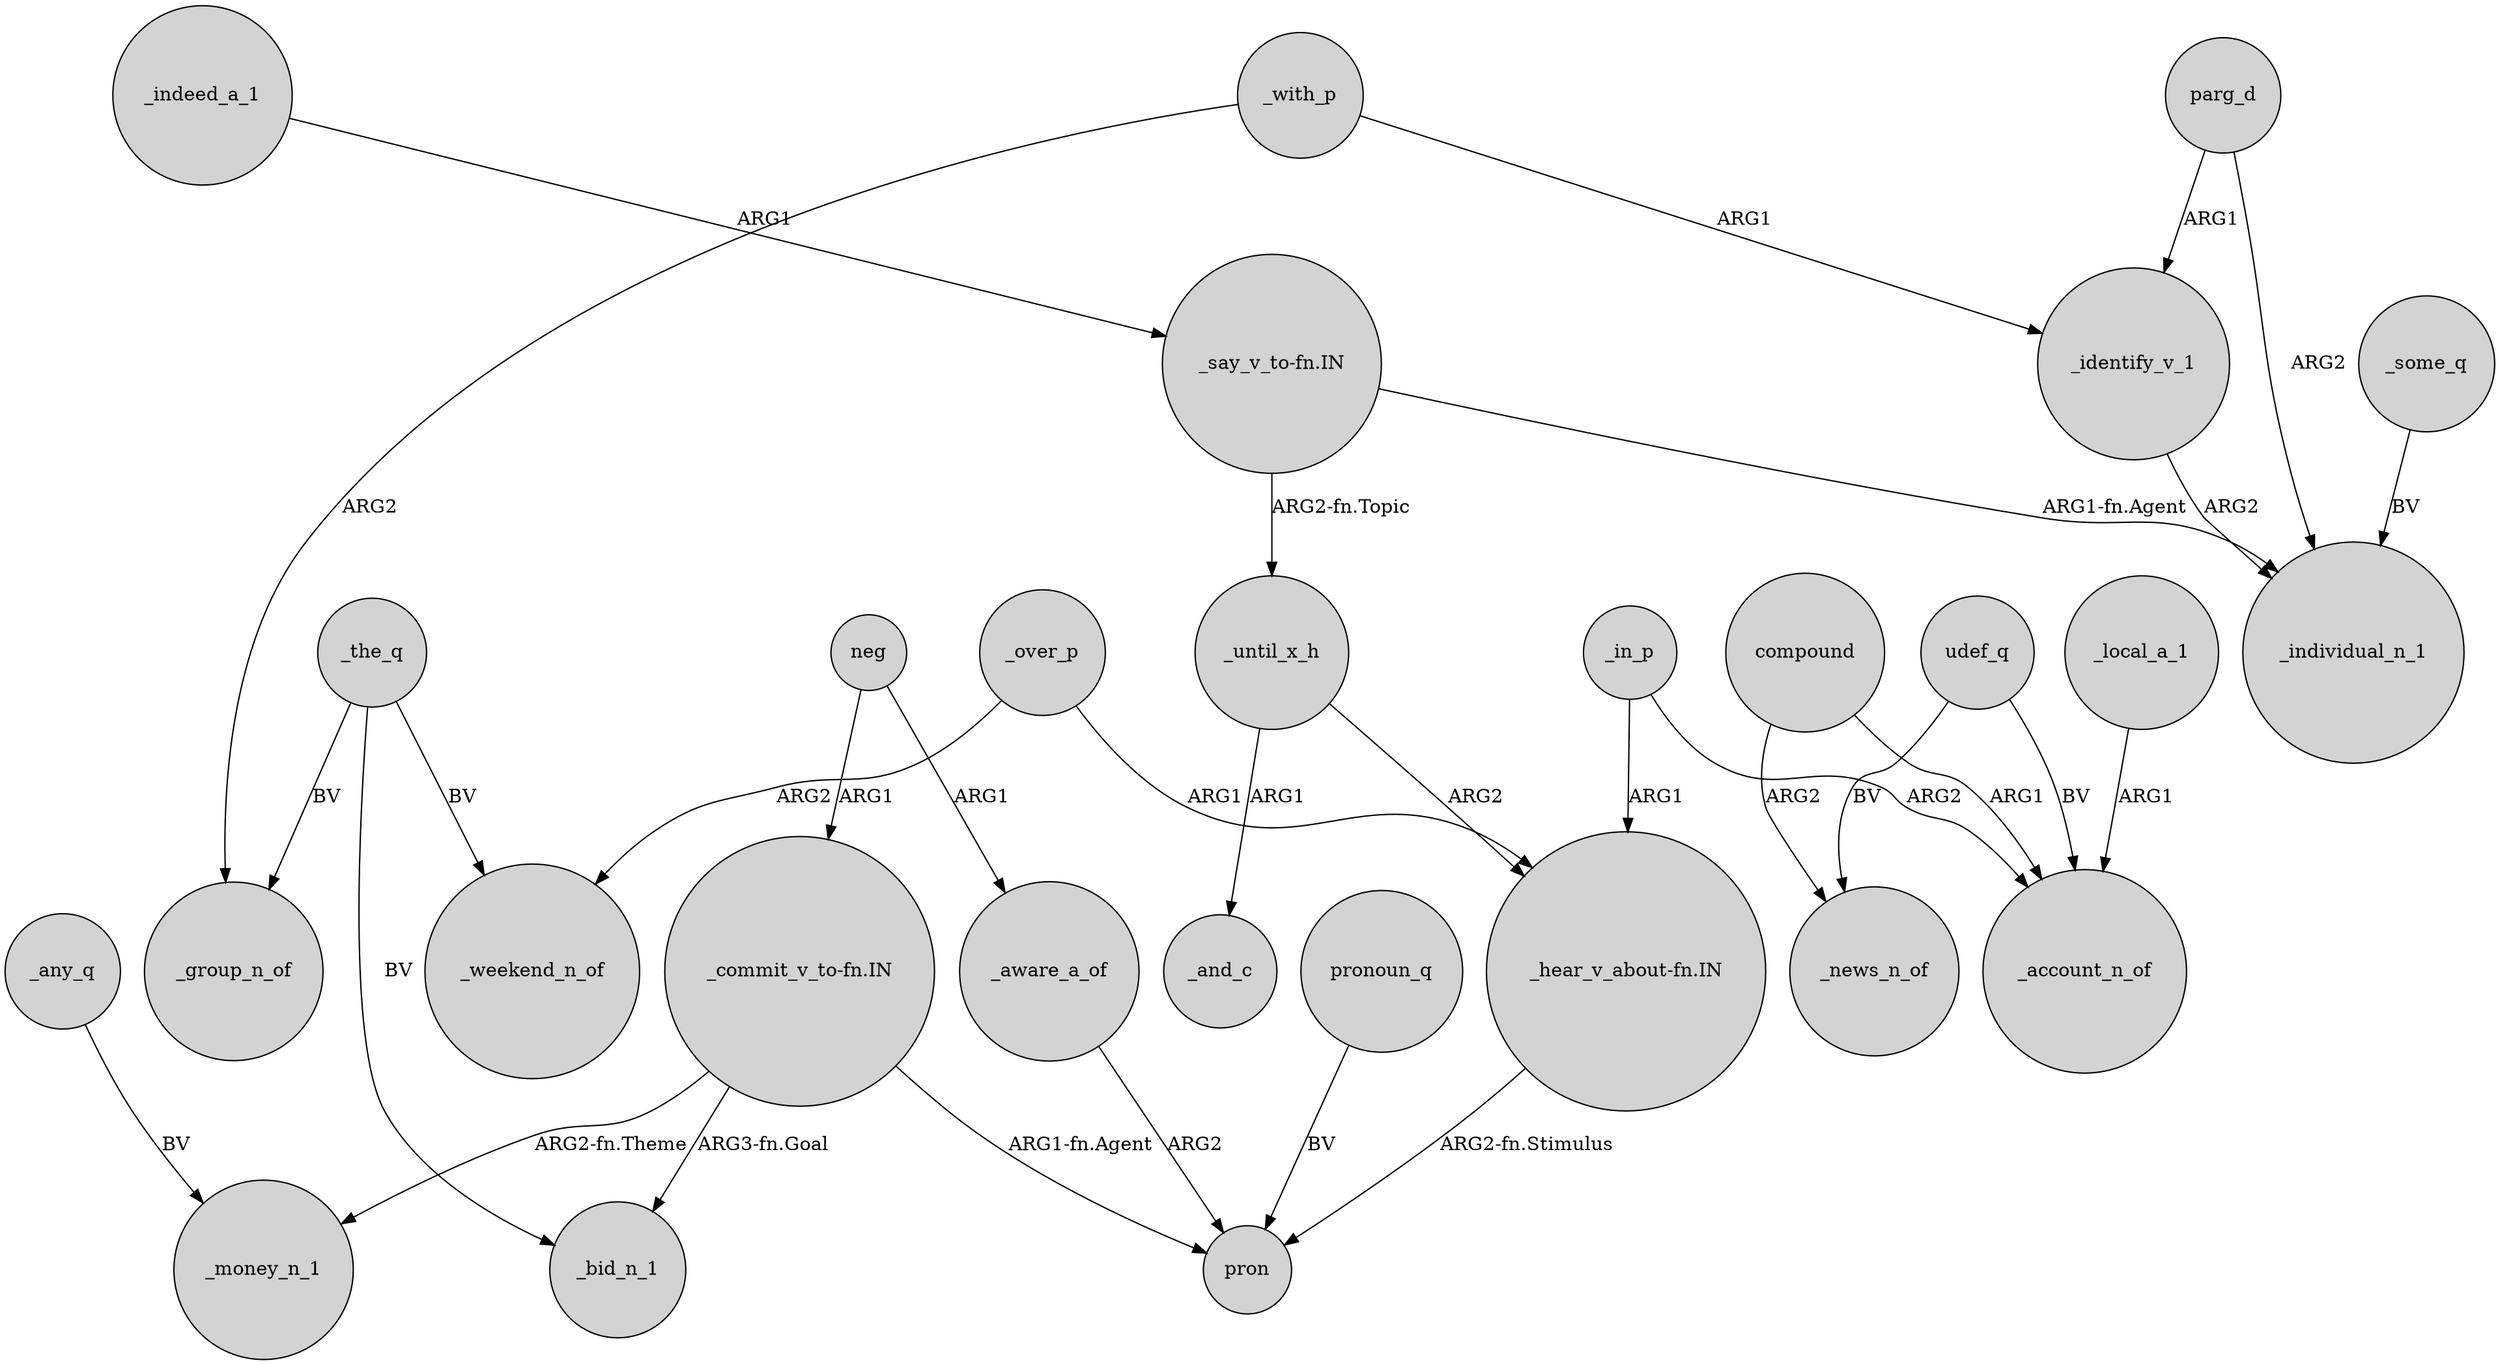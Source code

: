 digraph {
	node [shape=circle style=filled]
	_identify_v_1 -> _individual_n_1 [label=ARG2]
	_some_q -> _individual_n_1 [label=BV]
	neg -> "_commit_v_to-fn.IN" [label=ARG1]
	_in_p -> "_hear_v_about-fn.IN" [label=ARG1]
	_any_q -> _money_n_1 [label=BV]
	"_commit_v_to-fn.IN" -> pron [label="ARG1-fn.Agent"]
	_aware_a_of -> pron [label=ARG2]
	"_say_v_to-fn.IN" -> _individual_n_1 [label="ARG1-fn.Agent"]
	"_commit_v_to-fn.IN" -> _money_n_1 [label="ARG2-fn.Theme"]
	_until_x_h -> "_hear_v_about-fn.IN" [label=ARG2]
	_the_q -> _group_n_of [label=BV]
	compound -> _account_n_of [label=ARG1]
	"_hear_v_about-fn.IN" -> pron [label="ARG2-fn.Stimulus"]
	parg_d -> _identify_v_1 [label=ARG1]
	pronoun_q -> pron [label=BV]
	_with_p -> _group_n_of [label=ARG2]
	"_commit_v_to-fn.IN" -> _bid_n_1 [label="ARG3-fn.Goal"]
	_until_x_h -> _and_c [label=ARG1]
	_in_p -> _account_n_of [label=ARG2]
	compound -> _news_n_of [label=ARG2]
	neg -> _aware_a_of [label=ARG1]
	_the_q -> _weekend_n_of [label=BV]
	udef_q -> _account_n_of [label=BV]
	_indeed_a_1 -> "_say_v_to-fn.IN" [label=ARG1]
	parg_d -> _individual_n_1 [label=ARG2]
	"_say_v_to-fn.IN" -> _until_x_h [label="ARG2-fn.Topic"]
	_the_q -> _bid_n_1 [label=BV]
	_with_p -> _identify_v_1 [label=ARG1]
	udef_q -> _news_n_of [label=BV]
	_over_p -> _weekend_n_of [label=ARG2]
	_over_p -> "_hear_v_about-fn.IN" [label=ARG1]
	_local_a_1 -> _account_n_of [label=ARG1]
}
